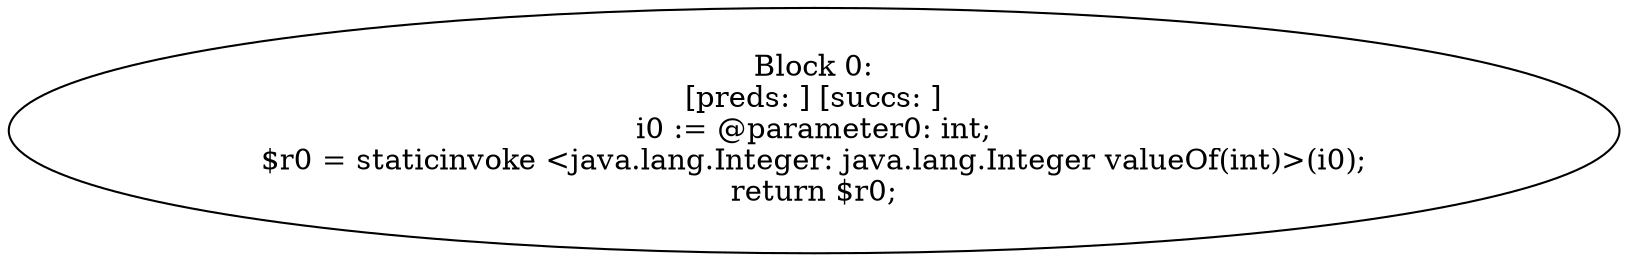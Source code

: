 digraph "unitGraph" {
    "Block 0:
[preds: ] [succs: ]
i0 := @parameter0: int;
$r0 = staticinvoke <java.lang.Integer: java.lang.Integer valueOf(int)>(i0);
return $r0;
"
}
